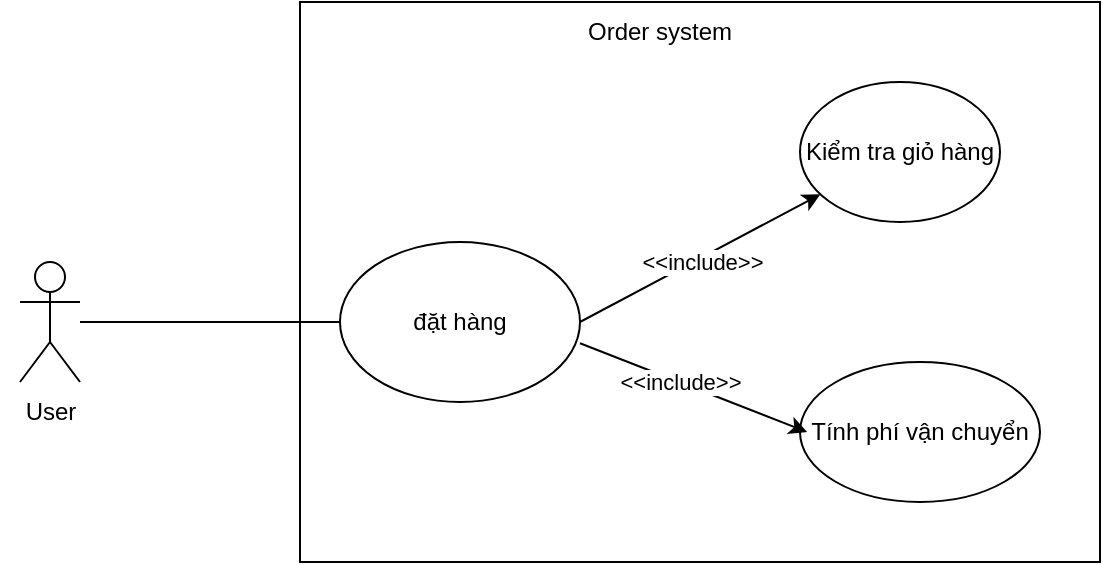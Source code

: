 <mxfile>
    <diagram name="Trang-1" id="J9FtOq5tRURp-biuBff0">
        <mxGraphModel dx="1020" dy="834" grid="1" gridSize="10" guides="1" tooltips="1" connect="1" arrows="1" fold="1" page="1" pageScale="1" pageWidth="827" pageHeight="1169" math="0" shadow="0">
            <root>
                <mxCell id="0"/>
                <mxCell id="1" parent="0"/>
                <mxCell id="53XIudgs1vDIVnULoqUu-1" value="" style="shape=umlActor;verticalLabelPosition=bottom;verticalAlign=top;html=1;outlineConnect=0;" parent="1" vertex="1">
                    <mxGeometry x="120" y="290" width="30" height="60" as="geometry"/>
                </mxCell>
                <mxCell id="53XIudgs1vDIVnULoqUu-4" value="" style="rounded=0;whiteSpace=wrap;html=1;" parent="1" vertex="1">
                    <mxGeometry x="350" y="310" width="120" height="60" as="geometry"/>
                </mxCell>
                <mxCell id="53XIudgs1vDIVnULoqUu-5" value="" style="rounded=0;whiteSpace=wrap;html=1;" parent="1" vertex="1">
                    <mxGeometry x="260" y="160" width="400" height="280" as="geometry"/>
                </mxCell>
                <mxCell id="53XIudgs1vDIVnULoqUu-6" value="đặt hàng" style="ellipse;whiteSpace=wrap;html=1;" parent="1" vertex="1">
                    <mxGeometry x="280" y="280" width="120" height="80" as="geometry"/>
                </mxCell>
                <mxCell id="53XIudgs1vDIVnULoqUu-13" value="" style="endArrow=none;html=1;rounded=0;" parent="1" target="53XIudgs1vDIVnULoqUu-6" edge="1">
                    <mxGeometry width="50" height="50" relative="1" as="geometry">
                        <mxPoint x="150" y="320" as="sourcePoint"/>
                        <mxPoint x="200" y="270" as="targetPoint"/>
                    </mxGeometry>
                </mxCell>
                <mxCell id="53XIudgs1vDIVnULoqUu-17" value="Kiểm tra giỏ hàng" style="ellipse;whiteSpace=wrap;html=1;" parent="1" vertex="1">
                    <mxGeometry x="510" y="200" width="100" height="70" as="geometry"/>
                </mxCell>
                <mxCell id="53XIudgs1vDIVnULoqUu-18" value="Tính phí vận chuyển" style="ellipse;whiteSpace=wrap;html=1;" parent="1" vertex="1">
                    <mxGeometry x="510" y="340" width="120" height="70" as="geometry"/>
                </mxCell>
                <mxCell id="53XIudgs1vDIVnULoqUu-20" value="" style="endArrow=classic;html=1;rounded=0;exitX=1;exitY=0.5;exitDx=0;exitDy=0;" parent="1" source="53XIudgs1vDIVnULoqUu-6" target="53XIudgs1vDIVnULoqUu-17" edge="1">
                    <mxGeometry width="50" height="50" relative="1" as="geometry">
                        <mxPoint x="489.87" y="190.0" as="sourcePoint"/>
                        <mxPoint x="370.0" y="238.328" as="targetPoint"/>
                    </mxGeometry>
                </mxCell>
                <mxCell id="53XIudgs1vDIVnULoqUu-25" value="&amp;lt;&amp;lt;include&amp;gt;&amp;gt;" style="edgeLabel;html=1;align=center;verticalAlign=middle;resizable=0;points=[];" parent="53XIudgs1vDIVnULoqUu-20" vertex="1" connectable="0">
                    <mxGeometry x="0.206" y="2" relative="1" as="geometry">
                        <mxPoint x="-11" y="10" as="offset"/>
                    </mxGeometry>
                </mxCell>
                <mxCell id="53XIudgs1vDIVnULoqUu-23" value="" style="endArrow=classic;html=1;rounded=0;exitX=0.97;exitY=0.633;exitDx=0;exitDy=0;entryX=0;entryY=0.5;entryDx=0;entryDy=0;exitPerimeter=0;" parent="1" edge="1">
                    <mxGeometry width="50" height="50" relative="1" as="geometry">
                        <mxPoint x="400.0" y="330.64" as="sourcePoint"/>
                        <mxPoint x="513.6" y="375" as="targetPoint"/>
                    </mxGeometry>
                </mxCell>
                <mxCell id="53XIudgs1vDIVnULoqUu-26" value="&amp;lt;&amp;lt;include&amp;gt;&amp;gt;" style="edgeLabel;html=1;align=center;verticalAlign=middle;resizable=0;points=[];" parent="53XIudgs1vDIVnULoqUu-23" vertex="1" connectable="0">
                    <mxGeometry x="-0.08" relative="1" as="geometry">
                        <mxPoint x="-2" y="-1" as="offset"/>
                    </mxGeometry>
                </mxCell>
                <mxCell id="7" value="User" style="text;html=1;align=center;verticalAlign=middle;resizable=0;points=[];autosize=1;strokeColor=none;fillColor=none;" vertex="1" parent="1">
                    <mxGeometry x="110" y="350" width="50" height="30" as="geometry"/>
                </mxCell>
                <mxCell id="8" value="Order system" style="text;html=1;align=center;verticalAlign=middle;whiteSpace=wrap;rounded=0;" vertex="1" parent="1">
                    <mxGeometry x="400" y="160" width="80" height="30" as="geometry"/>
                </mxCell>
            </root>
        </mxGraphModel>
    </diagram>
</mxfile>